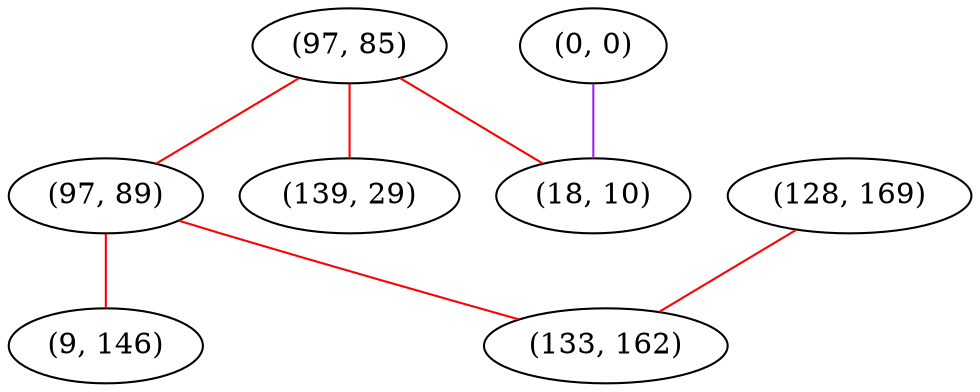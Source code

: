 graph "" {
"(97, 85)";
"(0, 0)";
"(97, 89)";
"(139, 29)";
"(128, 169)";
"(9, 146)";
"(133, 162)";
"(18, 10)";
"(97, 85)" -- "(139, 29)"  [color=red, key=0, weight=1];
"(97, 85)" -- "(97, 89)"  [color=red, key=0, weight=1];
"(97, 85)" -- "(18, 10)"  [color=red, key=0, weight=1];
"(0, 0)" -- "(18, 10)"  [color=purple, key=0, weight=4];
"(97, 89)" -- "(9, 146)"  [color=red, key=0, weight=1];
"(97, 89)" -- "(133, 162)"  [color=red, key=0, weight=1];
"(128, 169)" -- "(133, 162)"  [color=red, key=0, weight=1];
}
